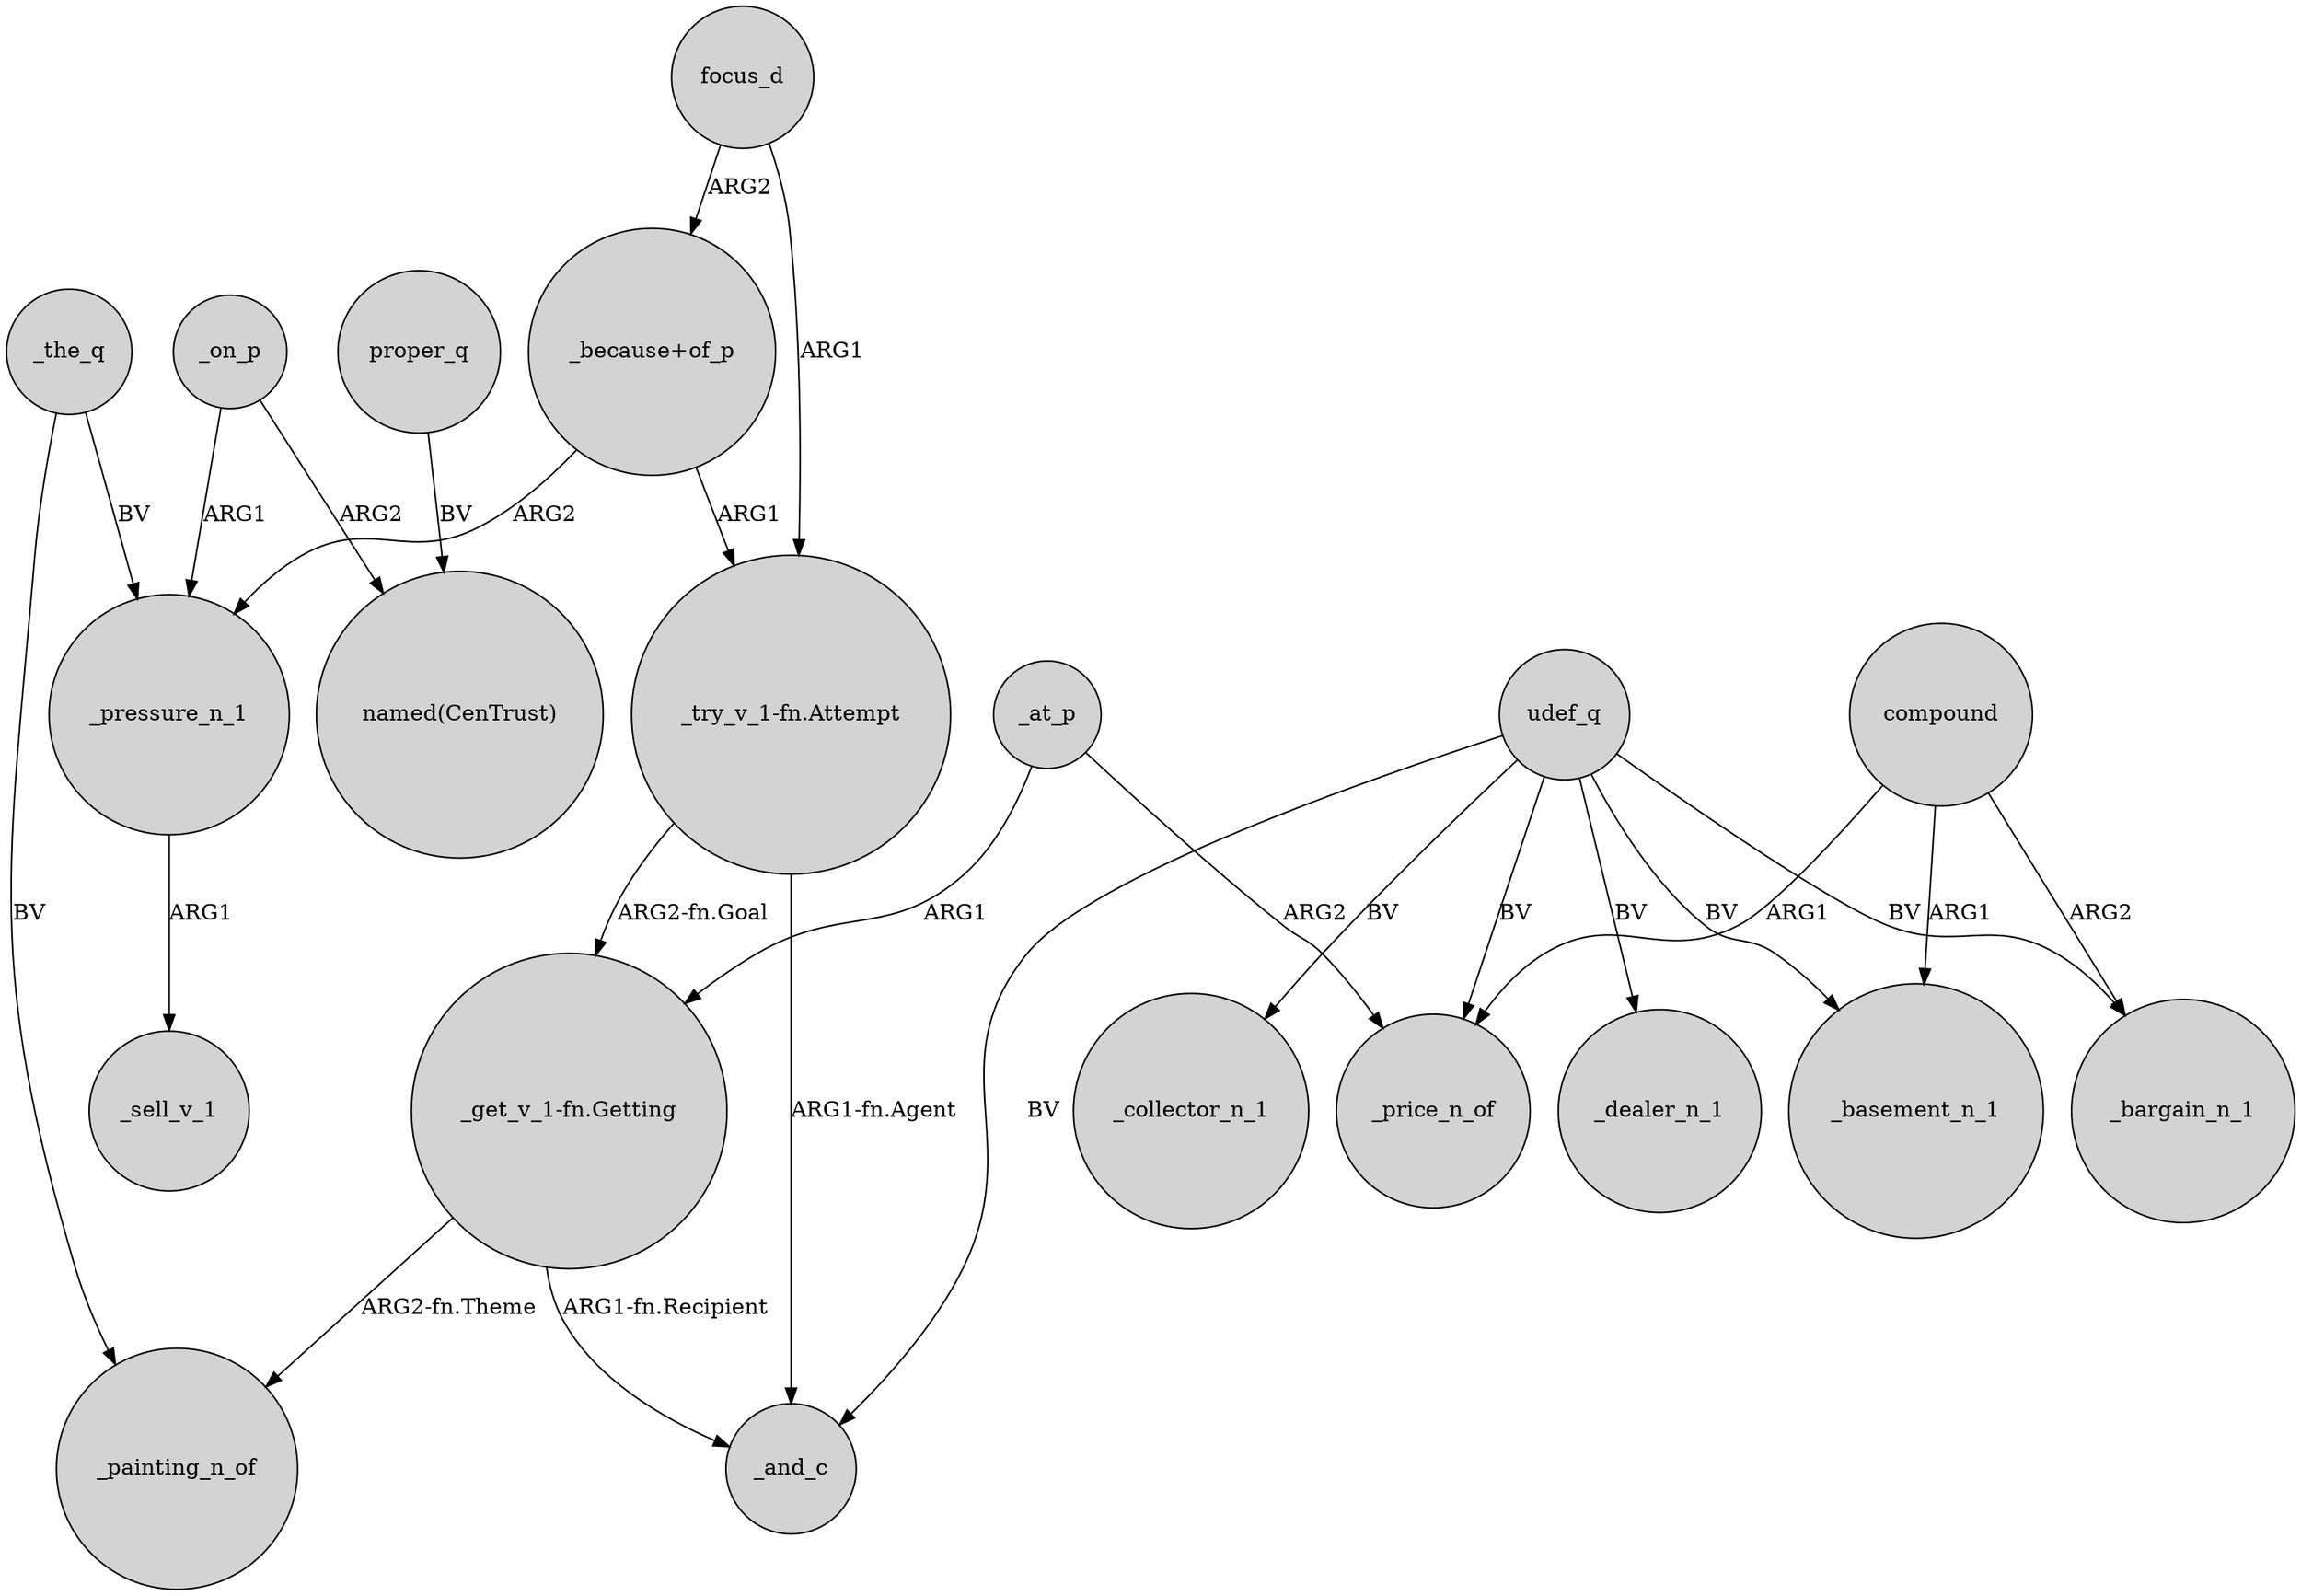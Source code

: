 digraph {
	node [shape=circle style=filled]
	"_because+of_p" -> _pressure_n_1 [label=ARG2]
	"_because+of_p" -> "_try_v_1-fn.Attempt" [label=ARG1]
	"_get_v_1-fn.Getting" -> _and_c [label="ARG1-fn.Recipient"]
	udef_q -> _price_n_of [label=BV]
	focus_d -> "_try_v_1-fn.Attempt" [label=ARG1]
	udef_q -> _basement_n_1 [label=BV]
	udef_q -> _and_c [label=BV]
	udef_q -> _bargain_n_1 [label=BV]
	_on_p -> _pressure_n_1 [label=ARG1]
	proper_q -> "named(CenTrust)" [label=BV]
	"_try_v_1-fn.Attempt" -> "_get_v_1-fn.Getting" [label="ARG2-fn.Goal"]
	"_get_v_1-fn.Getting" -> _painting_n_of [label="ARG2-fn.Theme"]
	focus_d -> "_because+of_p" [label=ARG2]
	_at_p -> _price_n_of [label=ARG2]
	udef_q -> _dealer_n_1 [label=BV]
	_the_q -> _painting_n_of [label=BV]
	udef_q -> _collector_n_1 [label=BV]
	_the_q -> _pressure_n_1 [label=BV]
	compound -> _basement_n_1 [label=ARG1]
	_pressure_n_1 -> _sell_v_1 [label=ARG1]
	compound -> _price_n_of [label=ARG1]
	"_try_v_1-fn.Attempt" -> _and_c [label="ARG1-fn.Agent"]
	compound -> _bargain_n_1 [label=ARG2]
	_at_p -> "_get_v_1-fn.Getting" [label=ARG1]
	_on_p -> "named(CenTrust)" [label=ARG2]
}
